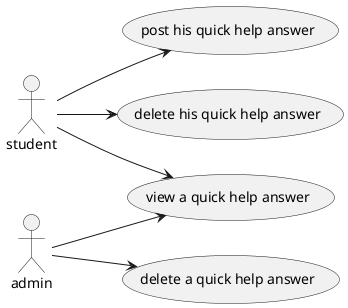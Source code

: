 @startuml
left to right direction
:student: --> (view a quick help answer)
:student: --> (post his quick help answer)
:student: --> (delete his quick help answer)
:admin: --> (delete a quick help answer)
:admin: --> (view a quick help answer)
@enduml
